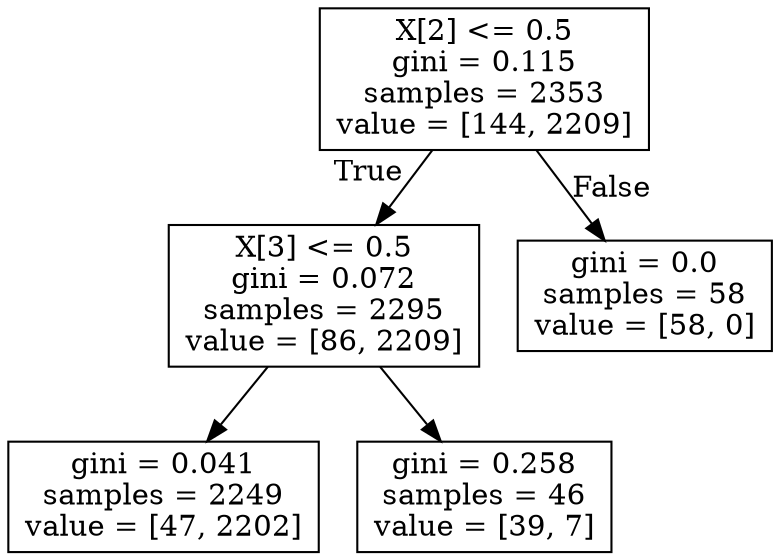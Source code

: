 digraph Tree {
node [shape=box] ;
0 [label="X[2] <= 0.5\ngini = 0.115\nsamples = 2353\nvalue = [144, 2209]"] ;
1 [label="X[3] <= 0.5\ngini = 0.072\nsamples = 2295\nvalue = [86, 2209]"] ;
0 -> 1 [labeldistance=2.5, labelangle=45, headlabel="True"] ;
2 [label="gini = 0.041\nsamples = 2249\nvalue = [47, 2202]"] ;
1 -> 2 ;
3 [label="gini = 0.258\nsamples = 46\nvalue = [39, 7]"] ;
1 -> 3 ;
4 [label="gini = 0.0\nsamples = 58\nvalue = [58, 0]"] ;
0 -> 4 [labeldistance=2.5, labelangle=-45, headlabel="False"] ;
}